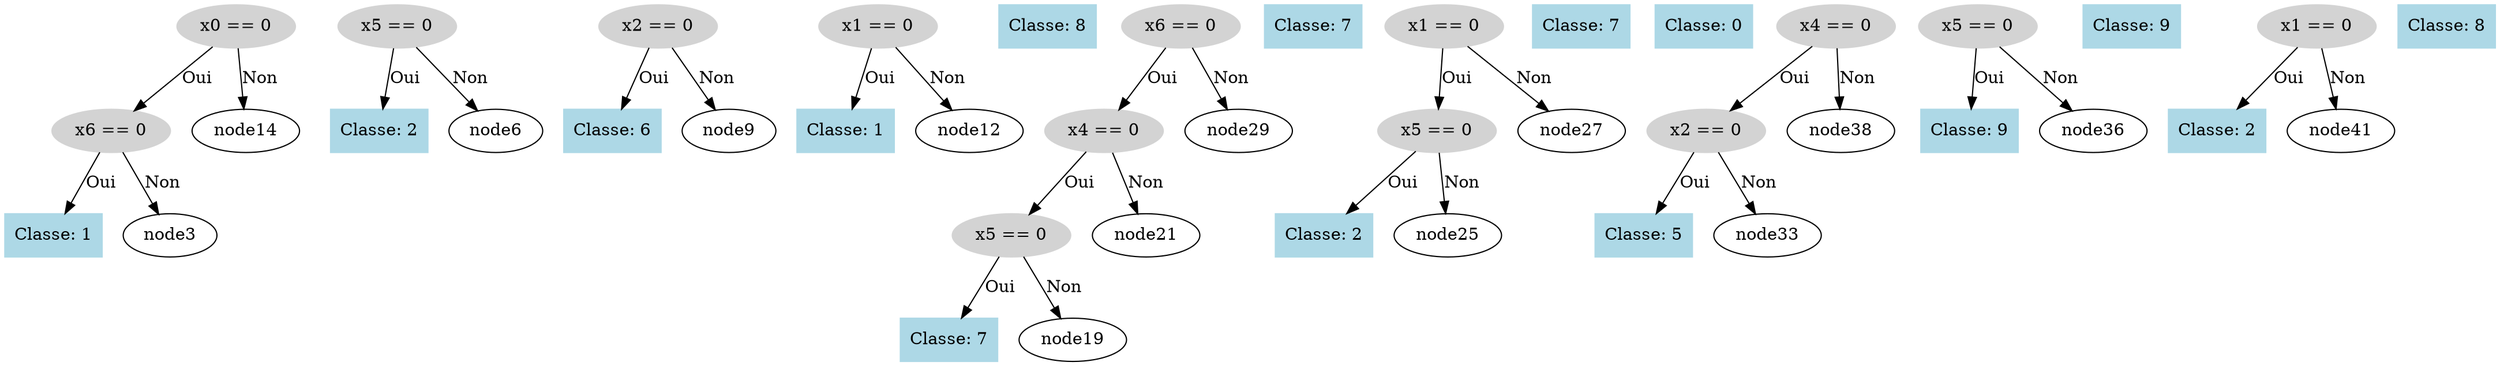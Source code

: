 digraph DecisionTree {
  node0 [label="x0 == 0", shape=ellipse, style=filled, color=lightgray];
  node0 -> node1 [label="Oui"];
  node1 [label="x6 == 0", shape=ellipse, style=filled, color=lightgray];
  node1 -> node2 [label="Oui"];
  node2 [label="Classe: 1", shape=box, style=filled, color=lightblue];
  node1 -> node3 [label="Non"];
  node4 [label="x5 == 0", shape=ellipse, style=filled, color=lightgray];
  node4 -> node5 [label="Oui"];
  node5 [label="Classe: 2", shape=box, style=filled, color=lightblue];
  node4 -> node6 [label="Non"];
  node7 [label="x2 == 0", shape=ellipse, style=filled, color=lightgray];
  node7 -> node8 [label="Oui"];
  node8 [label="Classe: 6", shape=box, style=filled, color=lightblue];
  node7 -> node9 [label="Non"];
  node10 [label="x1 == 0", shape=ellipse, style=filled, color=lightgray];
  node10 -> node11 [label="Oui"];
  node11 [label="Classe: 1", shape=box, style=filled, color=lightblue];
  node10 -> node12 [label="Non"];
  node13 [label="Classe: 8", shape=box, style=filled, color=lightblue];
  node0 -> node14 [label="Non"];
  node15 [label="x6 == 0", shape=ellipse, style=filled, color=lightgray];
  node15 -> node16 [label="Oui"];
  node16 [label="x4 == 0", shape=ellipse, style=filled, color=lightgray];
  node16 -> node17 [label="Oui"];
  node17 [label="x5 == 0", shape=ellipse, style=filled, color=lightgray];
  node17 -> node18 [label="Oui"];
  node18 [label="Classe: 7", shape=box, style=filled, color=lightblue];
  node17 -> node19 [label="Non"];
  node20 [label="Classe: 7", shape=box, style=filled, color=lightblue];
  node16 -> node21 [label="Non"];
  node22 [label="x1 == 0", shape=ellipse, style=filled, color=lightgray];
  node22 -> node23 [label="Oui"];
  node23 [label="x5 == 0", shape=ellipse, style=filled, color=lightgray];
  node23 -> node24 [label="Oui"];
  node24 [label="Classe: 2", shape=box, style=filled, color=lightblue];
  node23 -> node25 [label="Non"];
  node26 [label="Classe: 7", shape=box, style=filled, color=lightblue];
  node22 -> node27 [label="Non"];
  node28 [label="Classe: 0", shape=box, style=filled, color=lightblue];
  node15 -> node29 [label="Non"];
  node30 [label="x4 == 0", shape=ellipse, style=filled, color=lightgray];
  node30 -> node31 [label="Oui"];
  node31 [label="x2 == 0", shape=ellipse, style=filled, color=lightgray];
  node31 -> node32 [label="Oui"];
  node32 [label="Classe: 5", shape=box, style=filled, color=lightblue];
  node31 -> node33 [label="Non"];
  node34 [label="x5 == 0", shape=ellipse, style=filled, color=lightgray];
  node34 -> node35 [label="Oui"];
  node35 [label="Classe: 9", shape=box, style=filled, color=lightblue];
  node34 -> node36 [label="Non"];
  node37 [label="Classe: 9", shape=box, style=filled, color=lightblue];
  node30 -> node38 [label="Non"];
  node39 [label="x1 == 0", shape=ellipse, style=filled, color=lightgray];
  node39 -> node40 [label="Oui"];
  node40 [label="Classe: 2", shape=box, style=filled, color=lightblue];
  node39 -> node41 [label="Non"];
  node42 [label="Classe: 8", shape=box, style=filled, color=lightblue];
}
